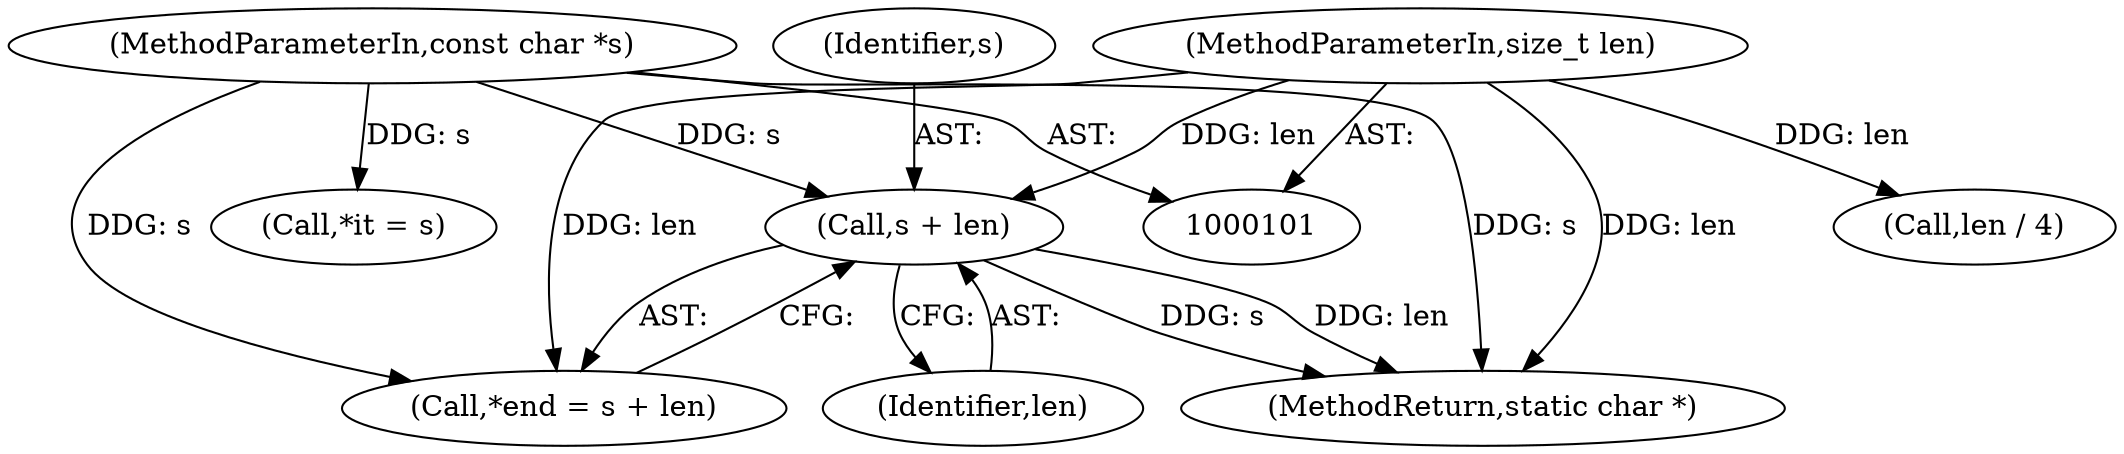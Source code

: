 digraph "0_neomutt_6f163e07ae68654d7ac5268cbb7565f6df79ad85_2@pointer" {
"1000113" [label="(Call,s + len)"];
"1000102" [label="(MethodParameterIn,const char *s)"];
"1000103" [label="(MethodParameterIn,size_t len)"];
"1000107" [label="(Call,*it = s)"];
"1000115" [label="(Identifier,len)"];
"1000111" [label="(Call,*end = s + len)"];
"1000103" [label="(MethodParameterIn,size_t len)"];
"1000102" [label="(MethodParameterIn,const char *s)"];
"1000113" [label="(Call,s + len)"];
"1000255" [label="(MethodReturn,static char *)"];
"1000223" [label="(Call,len / 4)"];
"1000114" [label="(Identifier,s)"];
"1000113" -> "1000111"  [label="AST: "];
"1000113" -> "1000115"  [label="CFG: "];
"1000114" -> "1000113"  [label="AST: "];
"1000115" -> "1000113"  [label="AST: "];
"1000111" -> "1000113"  [label="CFG: "];
"1000113" -> "1000255"  [label="DDG: s"];
"1000113" -> "1000255"  [label="DDG: len"];
"1000102" -> "1000113"  [label="DDG: s"];
"1000103" -> "1000113"  [label="DDG: len"];
"1000102" -> "1000101"  [label="AST: "];
"1000102" -> "1000255"  [label="DDG: s"];
"1000102" -> "1000107"  [label="DDG: s"];
"1000102" -> "1000111"  [label="DDG: s"];
"1000103" -> "1000101"  [label="AST: "];
"1000103" -> "1000255"  [label="DDG: len"];
"1000103" -> "1000111"  [label="DDG: len"];
"1000103" -> "1000223"  [label="DDG: len"];
}
